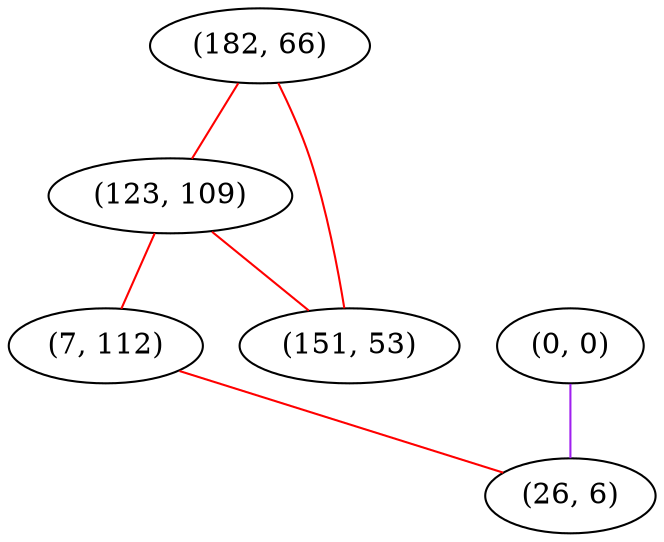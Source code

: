 graph "" {
"(182, 66)";
"(123, 109)";
"(0, 0)";
"(7, 112)";
"(26, 6)";
"(151, 53)";
"(182, 66)" -- "(151, 53)"  [color=red, key=0, weight=1];
"(182, 66)" -- "(123, 109)"  [color=red, key=0, weight=1];
"(123, 109)" -- "(7, 112)"  [color=red, key=0, weight=1];
"(123, 109)" -- "(151, 53)"  [color=red, key=0, weight=1];
"(0, 0)" -- "(26, 6)"  [color=purple, key=0, weight=4];
"(7, 112)" -- "(26, 6)"  [color=red, key=0, weight=1];
}
